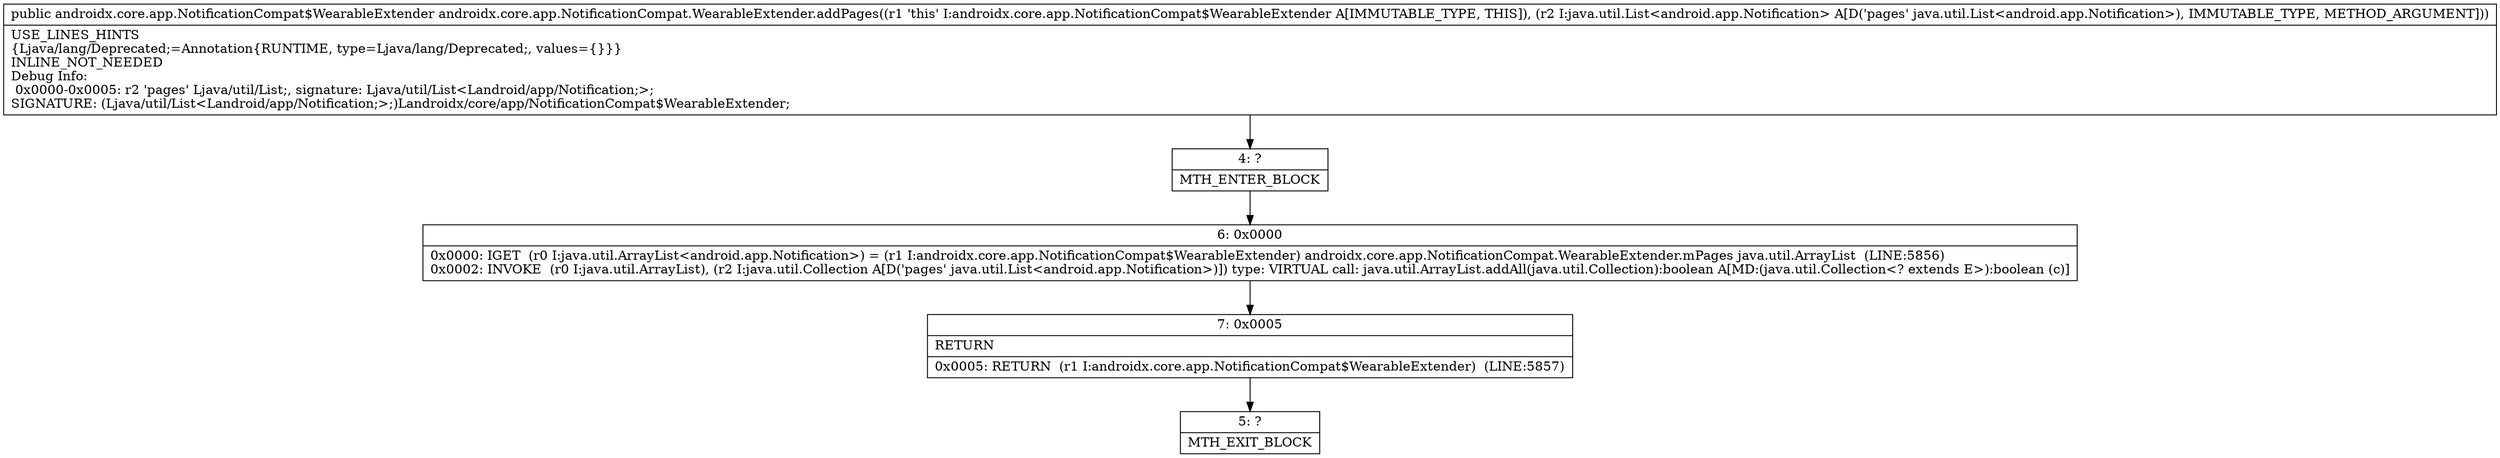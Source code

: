 digraph "CFG forandroidx.core.app.NotificationCompat.WearableExtender.addPages(Ljava\/util\/List;)Landroidx\/core\/app\/NotificationCompat$WearableExtender;" {
Node_4 [shape=record,label="{4\:\ ?|MTH_ENTER_BLOCK\l}"];
Node_6 [shape=record,label="{6\:\ 0x0000|0x0000: IGET  (r0 I:java.util.ArrayList\<android.app.Notification\>) = (r1 I:androidx.core.app.NotificationCompat$WearableExtender) androidx.core.app.NotificationCompat.WearableExtender.mPages java.util.ArrayList  (LINE:5856)\l0x0002: INVOKE  (r0 I:java.util.ArrayList), (r2 I:java.util.Collection A[D('pages' java.util.List\<android.app.Notification\>)]) type: VIRTUAL call: java.util.ArrayList.addAll(java.util.Collection):boolean A[MD:(java.util.Collection\<? extends E\>):boolean (c)]\l}"];
Node_7 [shape=record,label="{7\:\ 0x0005|RETURN\l|0x0005: RETURN  (r1 I:androidx.core.app.NotificationCompat$WearableExtender)  (LINE:5857)\l}"];
Node_5 [shape=record,label="{5\:\ ?|MTH_EXIT_BLOCK\l}"];
MethodNode[shape=record,label="{public androidx.core.app.NotificationCompat$WearableExtender androidx.core.app.NotificationCompat.WearableExtender.addPages((r1 'this' I:androidx.core.app.NotificationCompat$WearableExtender A[IMMUTABLE_TYPE, THIS]), (r2 I:java.util.List\<android.app.Notification\> A[D('pages' java.util.List\<android.app.Notification\>), IMMUTABLE_TYPE, METHOD_ARGUMENT]))  | USE_LINES_HINTS\l\{Ljava\/lang\/Deprecated;=Annotation\{RUNTIME, type=Ljava\/lang\/Deprecated;, values=\{\}\}\}\lINLINE_NOT_NEEDED\lDebug Info:\l  0x0000\-0x0005: r2 'pages' Ljava\/util\/List;, signature: Ljava\/util\/List\<Landroid\/app\/Notification;\>;\lSIGNATURE: (Ljava\/util\/List\<Landroid\/app\/Notification;\>;)Landroidx\/core\/app\/NotificationCompat$WearableExtender;\l}"];
MethodNode -> Node_4;Node_4 -> Node_6;
Node_6 -> Node_7;
Node_7 -> Node_5;
}

